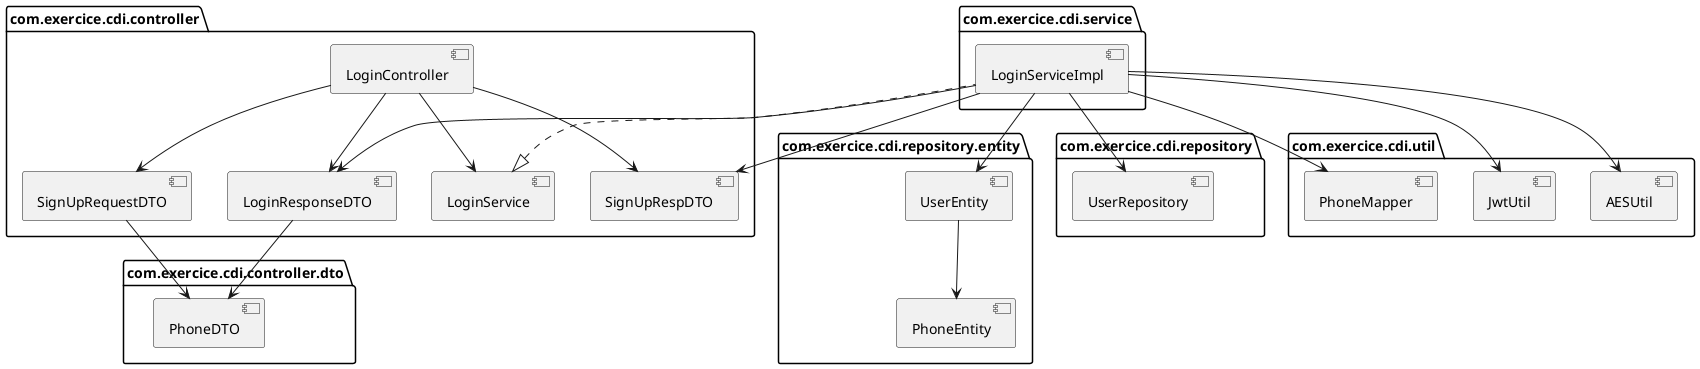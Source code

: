 
@startuml
package "com.exercice.cdi.controller" {
  [LoginController] --> [LoginService]
  [LoginController] --> [SignUpRequestDTO]
  [LoginController] --> [SignUpRespDTO]
  [LoginController] --> [LoginResponseDTO]
}

package "com.exercice.cdi.controller.dto" {
  [SignUpRequestDTO] --> [PhoneDTO]
  [LoginResponseDTO] --> [PhoneDTO]
}

package "com.exercice.cdi.repository.entity" {
  [UserEntity] --> [PhoneEntity]
}

package "com.exercice.cdi.service" {
  [LoginService] <|.. [LoginServiceImpl]
}

package "com.exercice.cdi.repository" {
  [UserRepository]
}

package "com.exercice.cdi.util" {
  [AESUtil]
  [JwtUtil]
  [PhoneMapper]
}

[LoginServiceImpl] --> [UserRepository]
[LoginServiceImpl] --> [JwtUtil]
[LoginServiceImpl] --> [AESUtil]
[LoginServiceImpl] --> [PhoneMapper]
[LoginServiceImpl] --> [UserEntity]
[LoginServiceImpl] --> [SignUpRespDTO]
[LoginServiceImpl] --> [LoginResponseDTO]
@enduml
